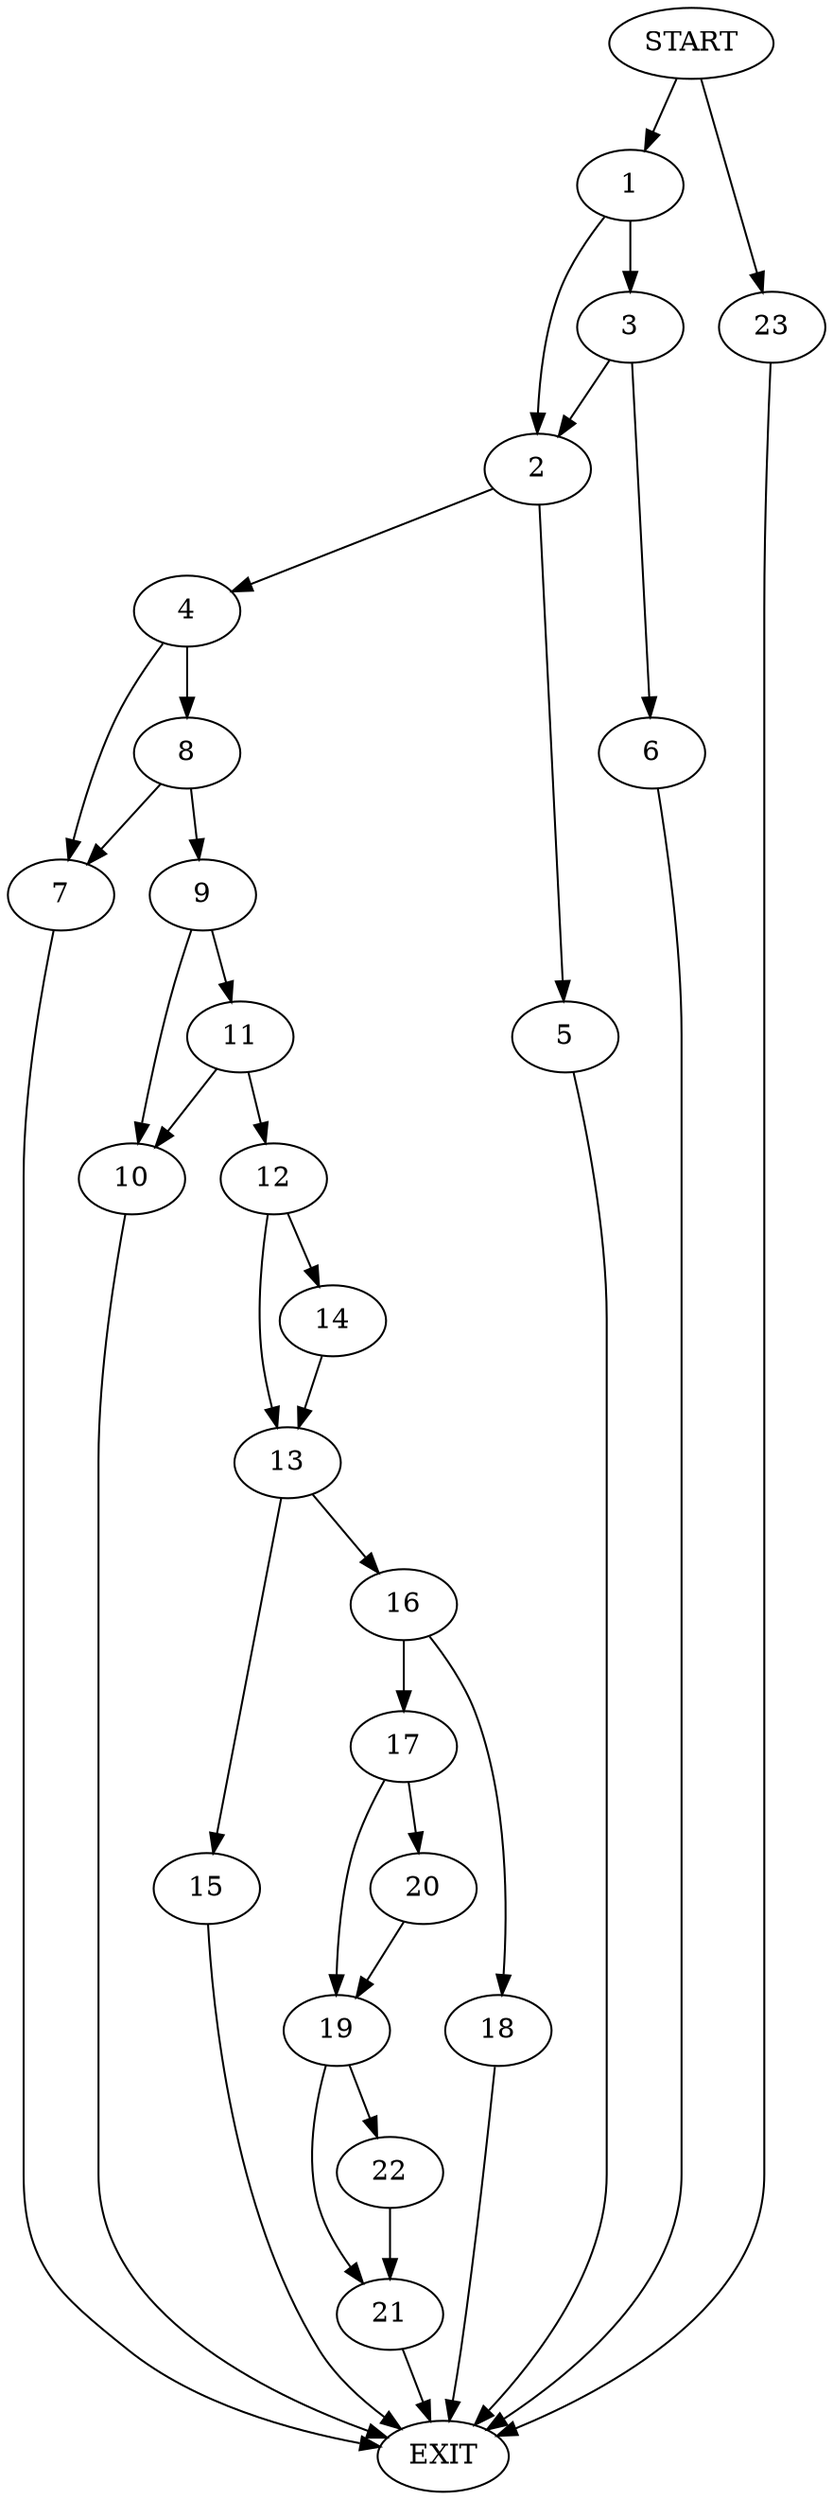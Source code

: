 digraph {
0 [label="START"]
24 [label="EXIT"]
0 -> 1
1 -> 2
1 -> 3
2 -> 4
2 -> 5
3 -> 2
3 -> 6
6 -> 24
5 -> 24
4 -> 7
4 -> 8
7 -> 24
8 -> 7
8 -> 9
9 -> 10
9 -> 11
10 -> 24
11 -> 10
11 -> 12
12 -> 13
12 -> 14
14 -> 13
13 -> 15
13 -> 16
15 -> 24
16 -> 17
16 -> 18
17 -> 19
17 -> 20
18 -> 24
20 -> 19
19 -> 21
19 -> 22
22 -> 21
21 -> 24
0 -> 23
23 -> 24
}
